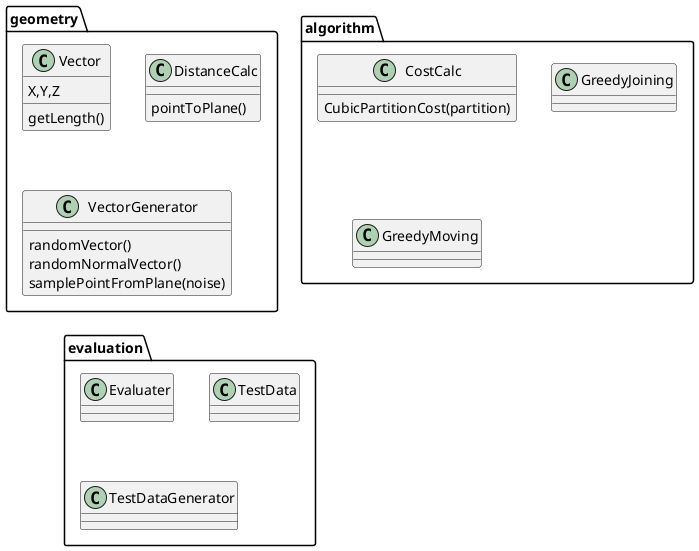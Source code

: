 @startuml ScienceProject
package geometry {
  Class Vector {
    X,Y,Z
    getLength()
  }

  Class DistanceCalc {
    pointToPlane()
  }

  Class VectorGenerator {
    randomVector()
    randomNormalVector()
    samplePointFromPlane(noise)
  }
}

package algorithm {
  Class CostCalc {
    CubicPartitionCost(partition)
  }

  Class GreedyJoining {

  }

  Class GreedyMoving {

  }
}

package evaluation {
  Class Evaluater {

  }

  Class TestData {

  }

  Class TestDataGenerator {

  }
}
@enduml